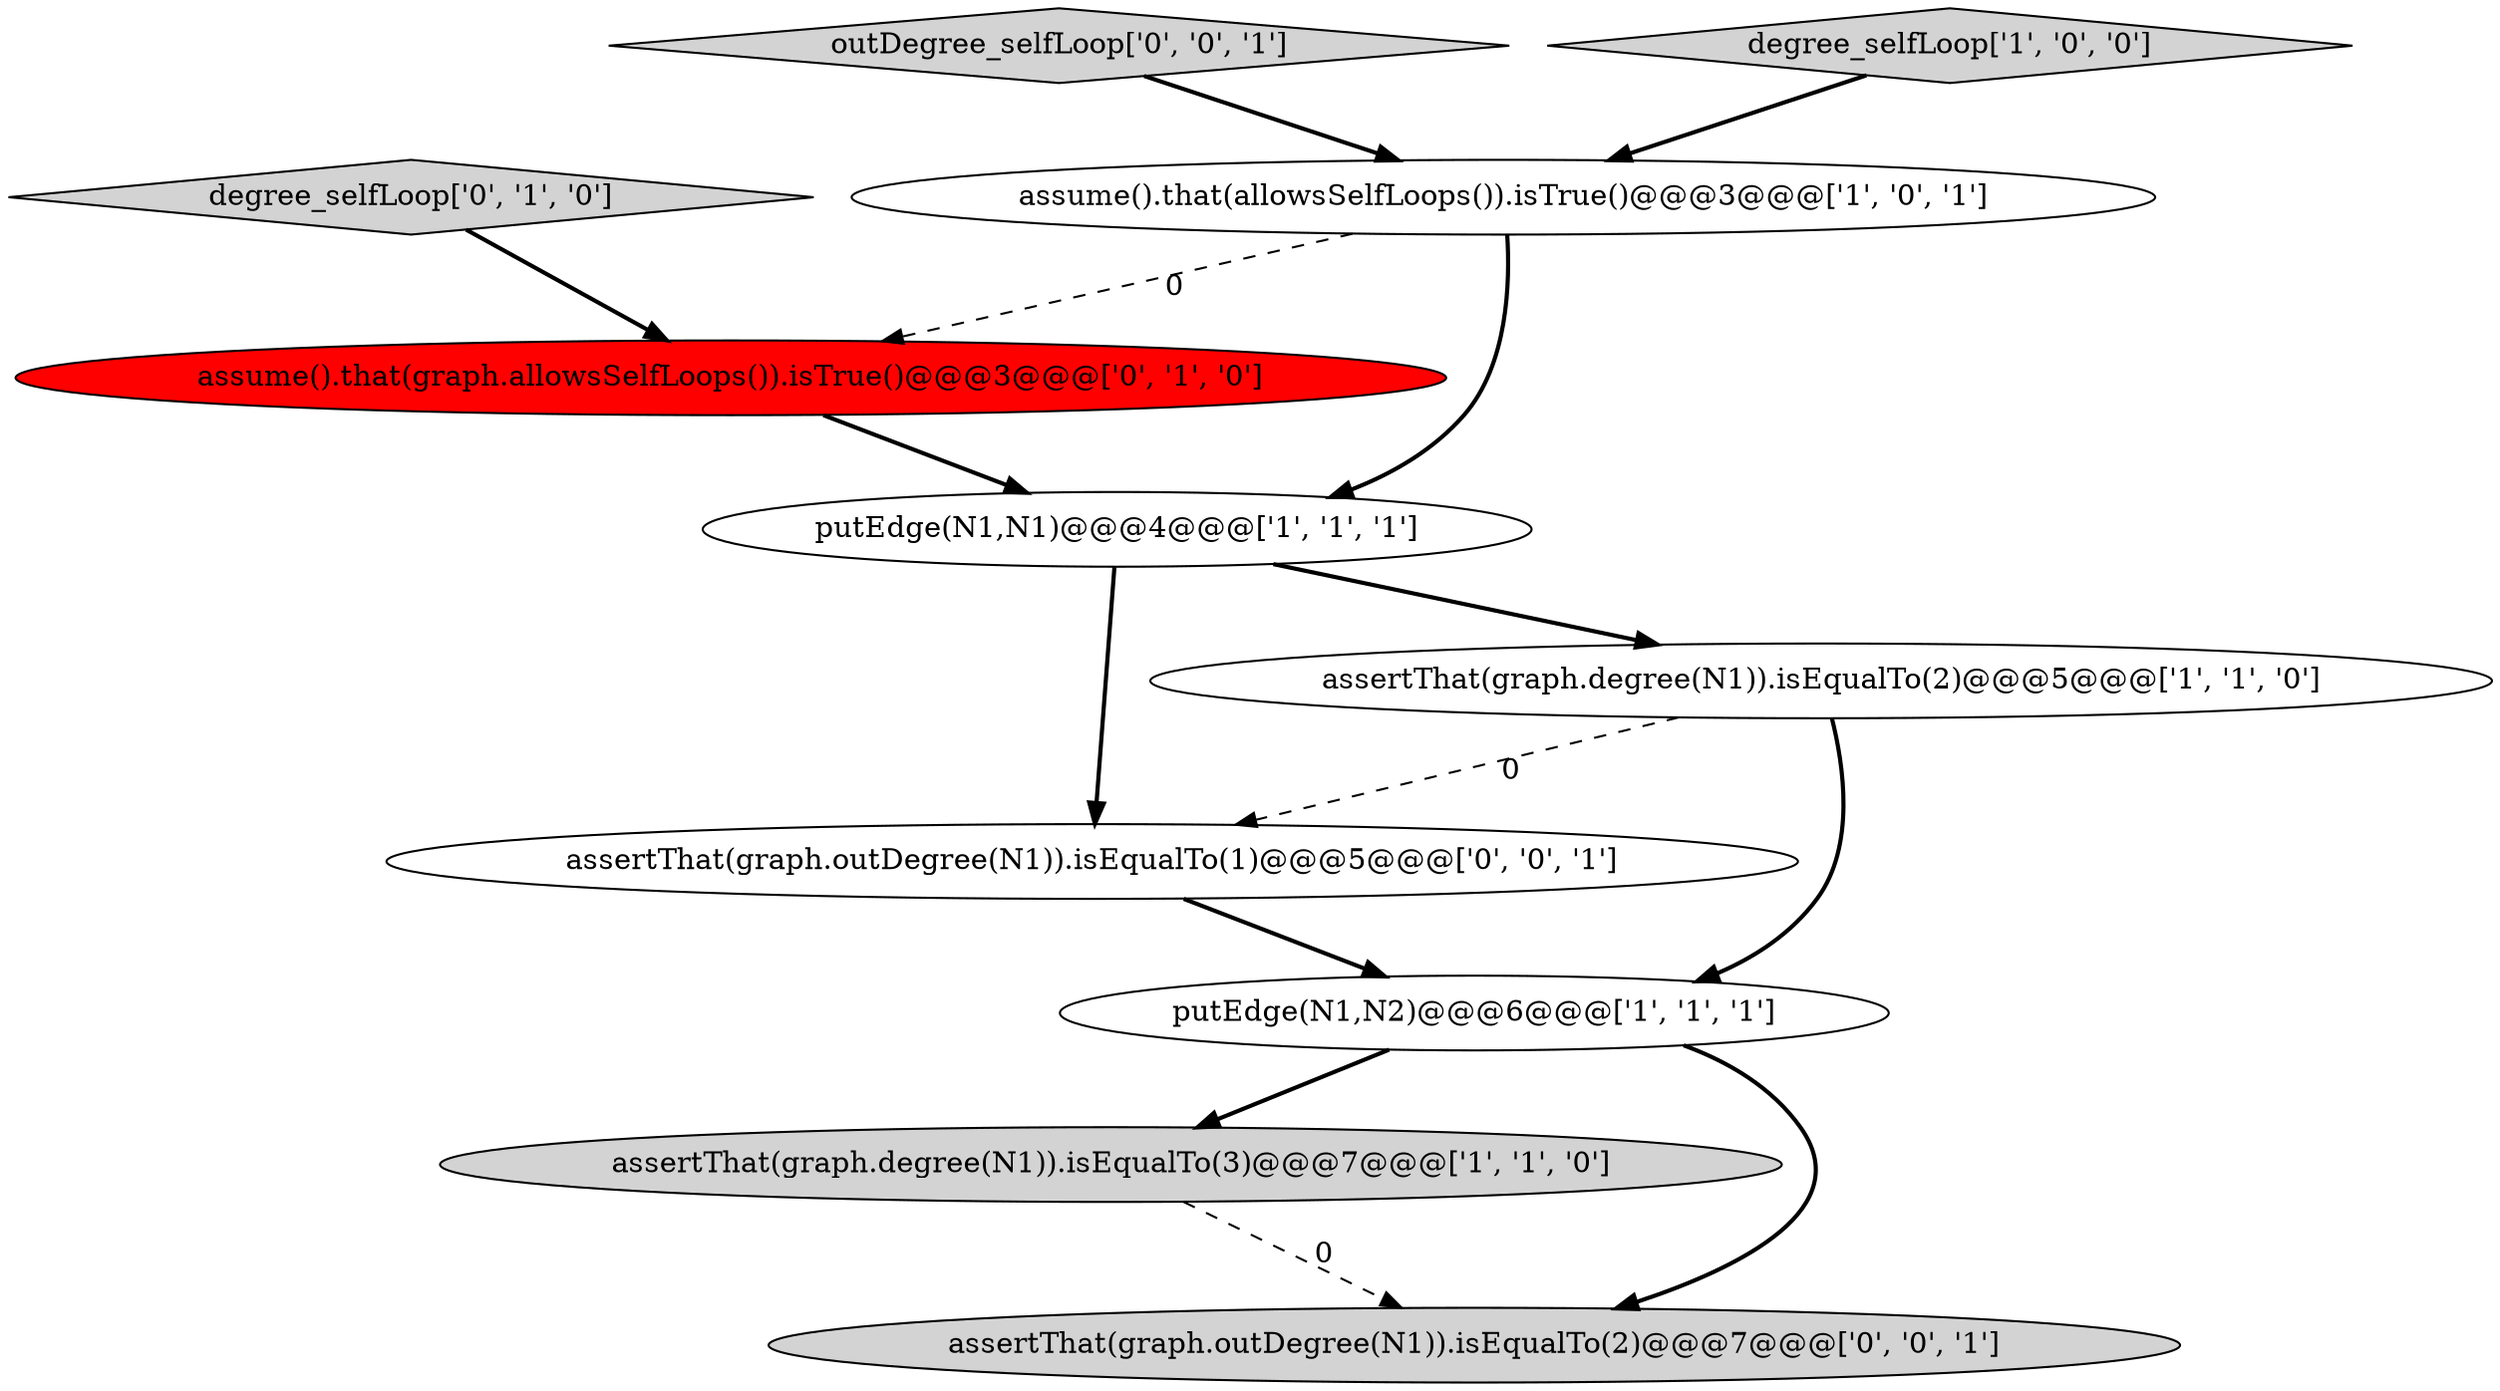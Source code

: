 digraph {
9 [style = filled, label = "assertThat(graph.outDegree(N1)).isEqualTo(1)@@@5@@@['0', '0', '1']", fillcolor = white, shape = ellipse image = "AAA0AAABBB3BBB"];
6 [style = filled, label = "degree_selfLoop['0', '1', '0']", fillcolor = lightgray, shape = diamond image = "AAA0AAABBB2BBB"];
0 [style = filled, label = "assume().that(allowsSelfLoops()).isTrue()@@@3@@@['1', '0', '1']", fillcolor = white, shape = ellipse image = "AAA0AAABBB1BBB"];
10 [style = filled, label = "outDegree_selfLoop['0', '0', '1']", fillcolor = lightgray, shape = diamond image = "AAA0AAABBB3BBB"];
2 [style = filled, label = "assertThat(graph.degree(N1)).isEqualTo(2)@@@5@@@['1', '1', '0']", fillcolor = white, shape = ellipse image = "AAA0AAABBB1BBB"];
3 [style = filled, label = "putEdge(N1,N1)@@@4@@@['1', '1', '1']", fillcolor = white, shape = ellipse image = "AAA0AAABBB1BBB"];
7 [style = filled, label = "assume().that(graph.allowsSelfLoops()).isTrue()@@@3@@@['0', '1', '0']", fillcolor = red, shape = ellipse image = "AAA1AAABBB2BBB"];
1 [style = filled, label = "putEdge(N1,N2)@@@6@@@['1', '1', '1']", fillcolor = white, shape = ellipse image = "AAA0AAABBB1BBB"];
5 [style = filled, label = "assertThat(graph.degree(N1)).isEqualTo(3)@@@7@@@['1', '1', '0']", fillcolor = lightgray, shape = ellipse image = "AAA0AAABBB1BBB"];
8 [style = filled, label = "assertThat(graph.outDegree(N1)).isEqualTo(2)@@@7@@@['0', '0', '1']", fillcolor = lightgray, shape = ellipse image = "AAA0AAABBB3BBB"];
4 [style = filled, label = "degree_selfLoop['1', '0', '0']", fillcolor = lightgray, shape = diamond image = "AAA0AAABBB1BBB"];
1->5 [style = bold, label=""];
0->3 [style = bold, label=""];
3->9 [style = bold, label=""];
5->8 [style = dashed, label="0"];
1->8 [style = bold, label=""];
3->2 [style = bold, label=""];
6->7 [style = bold, label=""];
9->1 [style = bold, label=""];
0->7 [style = dashed, label="0"];
2->9 [style = dashed, label="0"];
2->1 [style = bold, label=""];
7->3 [style = bold, label=""];
10->0 [style = bold, label=""];
4->0 [style = bold, label=""];
}
